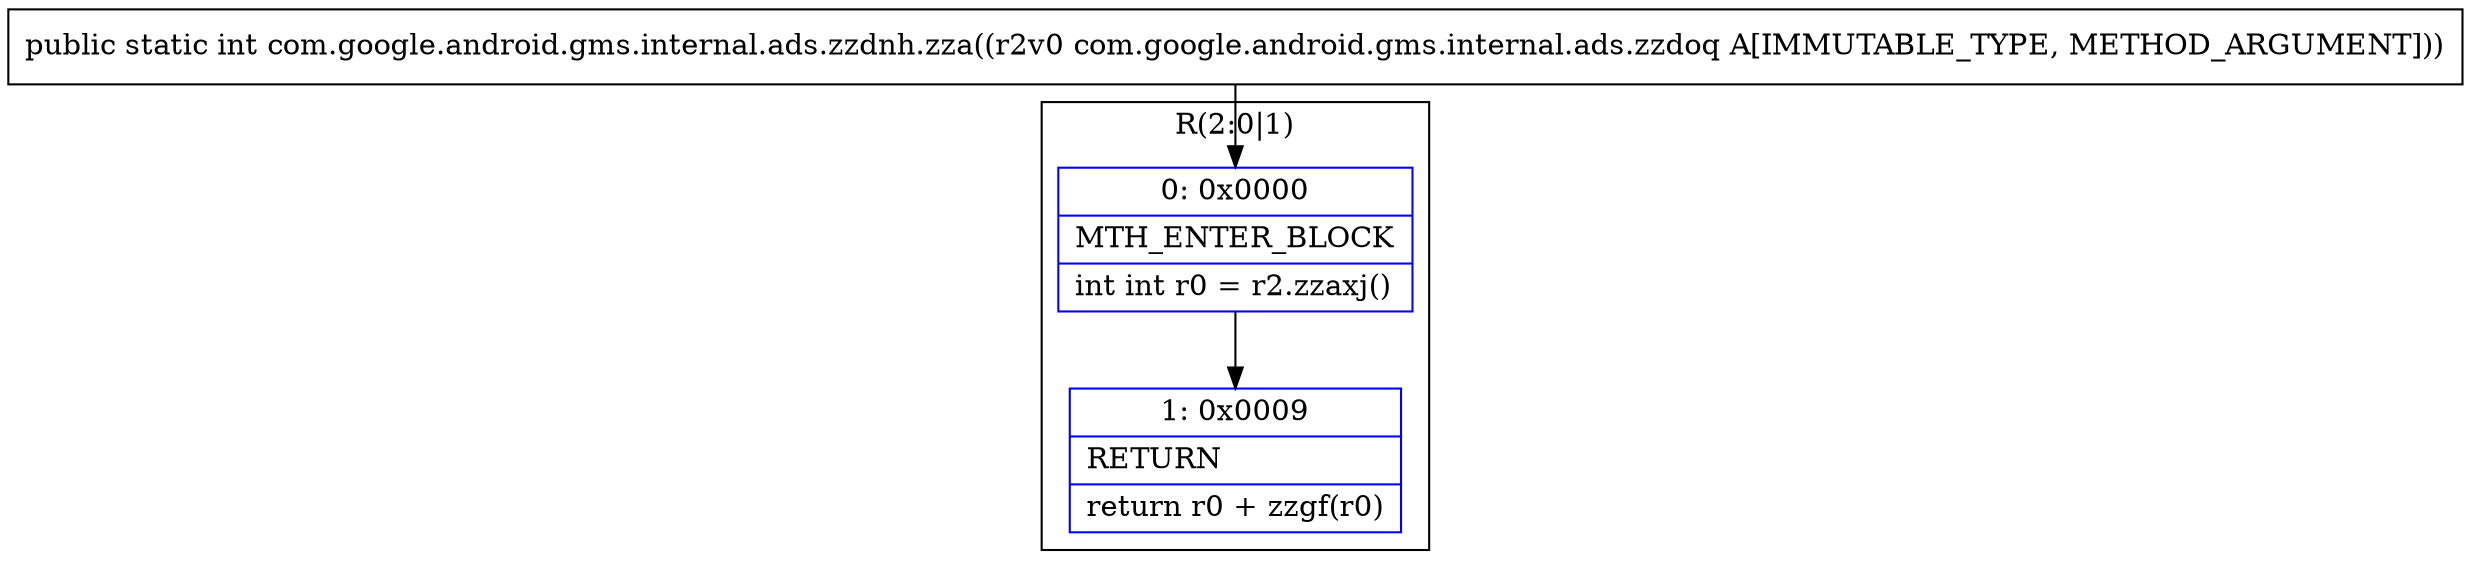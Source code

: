 digraph "CFG forcom.google.android.gms.internal.ads.zzdnh.zza(Lcom\/google\/android\/gms\/internal\/ads\/zzdoq;)I" {
subgraph cluster_Region_32608184 {
label = "R(2:0|1)";
node [shape=record,color=blue];
Node_0 [shape=record,label="{0\:\ 0x0000|MTH_ENTER_BLOCK\l|int int r0 = r2.zzaxj()\l}"];
Node_1 [shape=record,label="{1\:\ 0x0009|RETURN\l|return r0 + zzgf(r0)\l}"];
}
MethodNode[shape=record,label="{public static int com.google.android.gms.internal.ads.zzdnh.zza((r2v0 com.google.android.gms.internal.ads.zzdoq A[IMMUTABLE_TYPE, METHOD_ARGUMENT])) }"];
MethodNode -> Node_0;
Node_0 -> Node_1;
}

